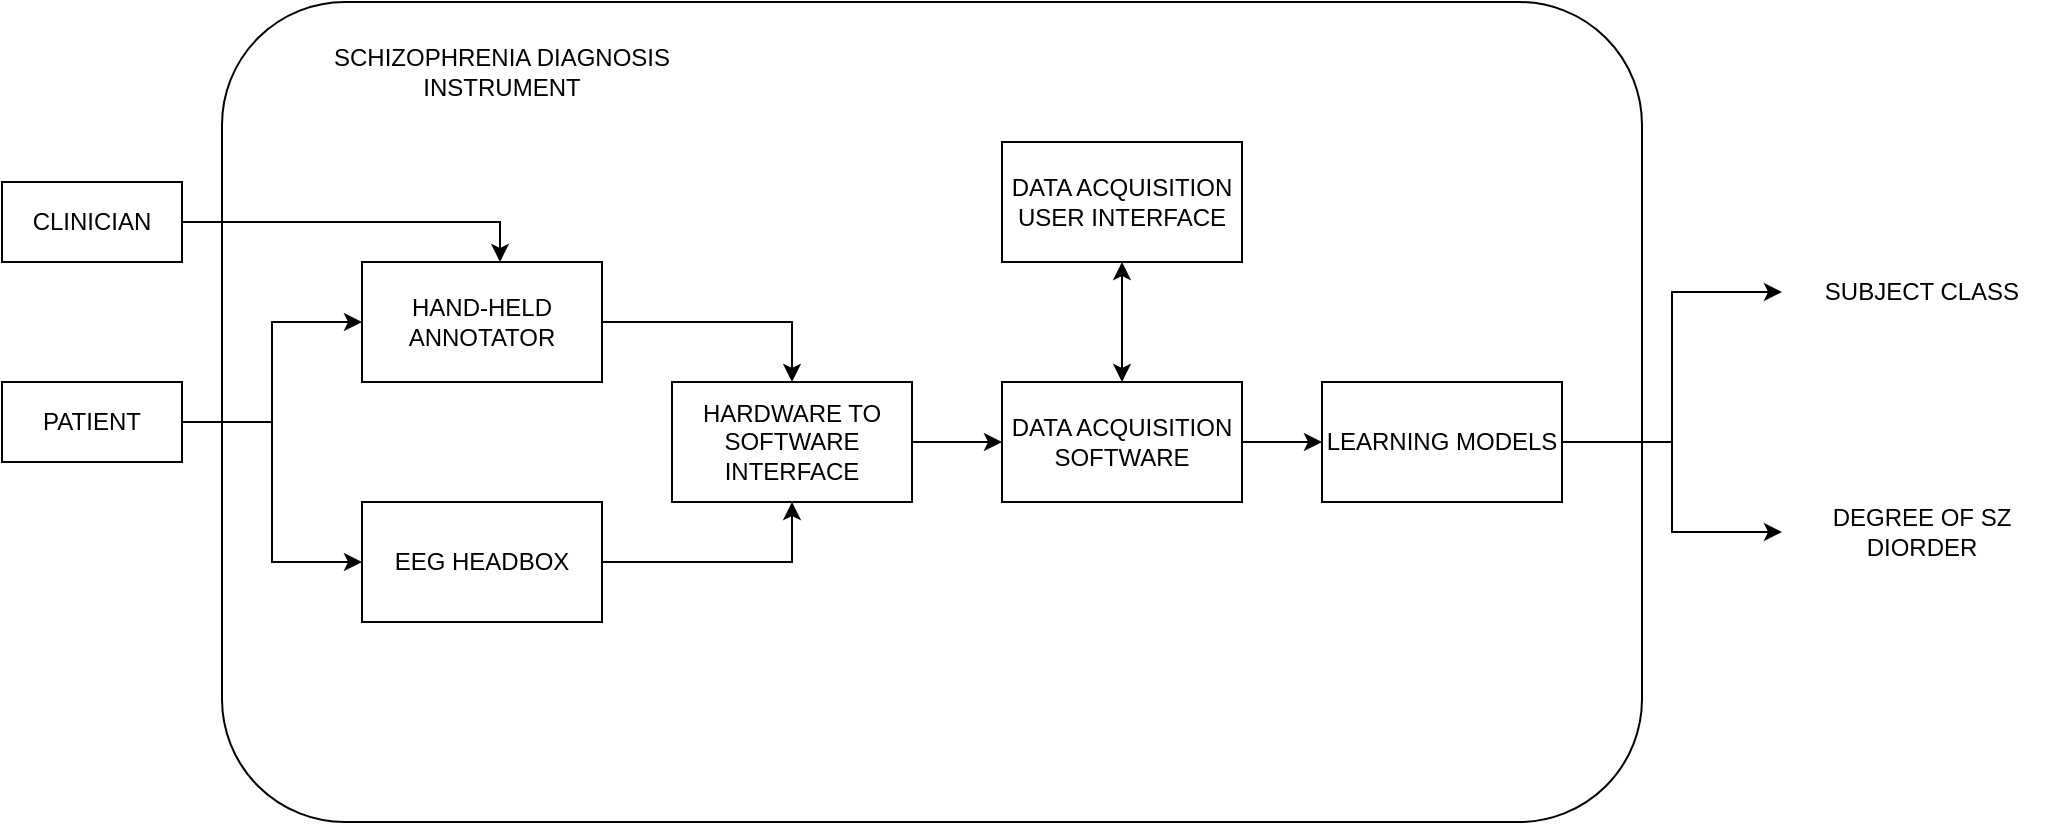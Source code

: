 <mxfile version="21.2.9" type="device">
  <diagram name="Page-1" id="mIbPa0mCE_Na5OUeBnPv">
    <mxGraphModel dx="1220" dy="1094" grid="1" gridSize="10" guides="1" tooltips="1" connect="1" arrows="1" fold="1" page="1" pageScale="1" pageWidth="850" pageHeight="1100" math="0" shadow="0">
      <root>
        <mxCell id="0" />
        <mxCell id="1" parent="0" />
        <mxCell id="LxapubeN69qySmkw3n_z-22" value="&lt;div align=&quot;left&quot;&gt;&lt;br&gt;&lt;/div&gt;" style="rounded=1;whiteSpace=wrap;html=1;" vertex="1" parent="1">
          <mxGeometry x="120" y="50" width="710" height="410" as="geometry" />
        </mxCell>
        <mxCell id="LxapubeN69qySmkw3n_z-10" style="edgeStyle=orthogonalEdgeStyle;rounded=0;orthogonalLoop=1;jettySize=auto;html=1;exitX=1;exitY=0.5;exitDx=0;exitDy=0;entryX=0.5;entryY=0;entryDx=0;entryDy=0;" edge="1" parent="1" source="LxapubeN69qySmkw3n_z-1" target="LxapubeN69qySmkw3n_z-3">
          <mxGeometry relative="1" as="geometry" />
        </mxCell>
        <mxCell id="LxapubeN69qySmkw3n_z-1" value="HAND-HELD ANNOTATOR" style="rounded=0;whiteSpace=wrap;html=1;" vertex="1" parent="1">
          <mxGeometry x="190" y="180" width="120" height="60" as="geometry" />
        </mxCell>
        <mxCell id="LxapubeN69qySmkw3n_z-11" style="edgeStyle=orthogonalEdgeStyle;rounded=0;orthogonalLoop=1;jettySize=auto;html=1;exitX=1;exitY=0.5;exitDx=0;exitDy=0;entryX=0.5;entryY=1;entryDx=0;entryDy=0;" edge="1" parent="1" source="LxapubeN69qySmkw3n_z-2" target="LxapubeN69qySmkw3n_z-3">
          <mxGeometry relative="1" as="geometry" />
        </mxCell>
        <mxCell id="LxapubeN69qySmkw3n_z-2" value="EEG HEADBOX" style="rounded=0;whiteSpace=wrap;html=1;" vertex="1" parent="1">
          <mxGeometry x="190" y="300" width="120" height="60" as="geometry" />
        </mxCell>
        <mxCell id="LxapubeN69qySmkw3n_z-12" style="edgeStyle=orthogonalEdgeStyle;rounded=0;orthogonalLoop=1;jettySize=auto;html=1;exitX=1;exitY=0.5;exitDx=0;exitDy=0;entryX=0;entryY=0.5;entryDx=0;entryDy=0;" edge="1" parent="1" source="LxapubeN69qySmkw3n_z-3" target="LxapubeN69qySmkw3n_z-4">
          <mxGeometry relative="1" as="geometry" />
        </mxCell>
        <mxCell id="LxapubeN69qySmkw3n_z-3" value="&lt;div&gt;HARDWARE TO SOFTWARE&lt;/div&gt;&lt;div&gt;INTERFACE&lt;br&gt;&lt;/div&gt;" style="rounded=0;whiteSpace=wrap;html=1;" vertex="1" parent="1">
          <mxGeometry x="345" y="240" width="120" height="60" as="geometry" />
        </mxCell>
        <mxCell id="LxapubeN69qySmkw3n_z-13" style="edgeStyle=orthogonalEdgeStyle;rounded=0;orthogonalLoop=1;jettySize=auto;html=1;exitX=1;exitY=0.5;exitDx=0;exitDy=0;entryX=0;entryY=0.5;entryDx=0;entryDy=0;" edge="1" parent="1" source="LxapubeN69qySmkw3n_z-4" target="LxapubeN69qySmkw3n_z-6">
          <mxGeometry relative="1" as="geometry" />
        </mxCell>
        <mxCell id="LxapubeN69qySmkw3n_z-4" value="DATA ACQUISITION SOFTWARE" style="rounded=0;whiteSpace=wrap;html=1;" vertex="1" parent="1">
          <mxGeometry x="510" y="240" width="120" height="60" as="geometry" />
        </mxCell>
        <mxCell id="LxapubeN69qySmkw3n_z-5" value="DATA ACQUISITION USER INTERFACE" style="rounded=0;whiteSpace=wrap;html=1;" vertex="1" parent="1">
          <mxGeometry x="510" y="120" width="120" height="60" as="geometry" />
        </mxCell>
        <mxCell id="LxapubeN69qySmkw3n_z-28" style="edgeStyle=orthogonalEdgeStyle;rounded=0;orthogonalLoop=1;jettySize=auto;html=1;exitX=1;exitY=0.5;exitDx=0;exitDy=0;entryX=0;entryY=0.5;entryDx=0;entryDy=0;" edge="1" parent="1" source="LxapubeN69qySmkw3n_z-6" target="LxapubeN69qySmkw3n_z-26">
          <mxGeometry relative="1" as="geometry" />
        </mxCell>
        <mxCell id="LxapubeN69qySmkw3n_z-29" style="edgeStyle=orthogonalEdgeStyle;rounded=0;orthogonalLoop=1;jettySize=auto;html=1;exitX=1;exitY=0.5;exitDx=0;exitDy=0;" edge="1" parent="1" source="LxapubeN69qySmkw3n_z-6" target="LxapubeN69qySmkw3n_z-27">
          <mxGeometry relative="1" as="geometry" />
        </mxCell>
        <mxCell id="LxapubeN69qySmkw3n_z-6" value="LEARNING MODELS" style="rounded=0;whiteSpace=wrap;html=1;" vertex="1" parent="1">
          <mxGeometry x="670" y="240" width="120" height="60" as="geometry" />
        </mxCell>
        <mxCell id="LxapubeN69qySmkw3n_z-7" value="" style="endArrow=classic;startArrow=classic;html=1;rounded=0;entryX=0.5;entryY=1;entryDx=0;entryDy=0;exitX=0.5;exitY=0;exitDx=0;exitDy=0;" edge="1" parent="1" source="LxapubeN69qySmkw3n_z-4" target="LxapubeN69qySmkw3n_z-5">
          <mxGeometry width="50" height="50" relative="1" as="geometry">
            <mxPoint x="520" y="250" as="sourcePoint" />
            <mxPoint x="570" y="200" as="targetPoint" />
          </mxGeometry>
        </mxCell>
        <mxCell id="LxapubeN69qySmkw3n_z-17" style="edgeStyle=orthogonalEdgeStyle;rounded=0;orthogonalLoop=1;jettySize=auto;html=1;exitX=1;exitY=0.5;exitDx=0;exitDy=0;entryX=0;entryY=0.5;entryDx=0;entryDy=0;" edge="1" parent="1" source="LxapubeN69qySmkw3n_z-14" target="LxapubeN69qySmkw3n_z-2">
          <mxGeometry relative="1" as="geometry" />
        </mxCell>
        <mxCell id="LxapubeN69qySmkw3n_z-21" style="edgeStyle=orthogonalEdgeStyle;rounded=0;orthogonalLoop=1;jettySize=auto;html=1;exitX=1;exitY=0.5;exitDx=0;exitDy=0;entryX=0;entryY=0.5;entryDx=0;entryDy=0;" edge="1" parent="1" source="LxapubeN69qySmkw3n_z-14" target="LxapubeN69qySmkw3n_z-1">
          <mxGeometry relative="1" as="geometry" />
        </mxCell>
        <mxCell id="LxapubeN69qySmkw3n_z-14" value="PATIENT" style="rounded=0;whiteSpace=wrap;html=1;" vertex="1" parent="1">
          <mxGeometry x="10" y="240" width="90" height="40" as="geometry" />
        </mxCell>
        <mxCell id="LxapubeN69qySmkw3n_z-19" style="edgeStyle=orthogonalEdgeStyle;rounded=0;orthogonalLoop=1;jettySize=auto;html=1;exitX=1;exitY=0.5;exitDx=0;exitDy=0;entryX=0.575;entryY=0;entryDx=0;entryDy=0;entryPerimeter=0;" edge="1" parent="1" source="LxapubeN69qySmkw3n_z-15" target="LxapubeN69qySmkw3n_z-1">
          <mxGeometry relative="1" as="geometry" />
        </mxCell>
        <mxCell id="LxapubeN69qySmkw3n_z-15" value="CLINICIAN" style="rounded=0;whiteSpace=wrap;html=1;" vertex="1" parent="1">
          <mxGeometry x="10" y="140" width="90" height="40" as="geometry" />
        </mxCell>
        <mxCell id="LxapubeN69qySmkw3n_z-24" value="SCHIZOPHRENIA DIAGNOSIS INSTRUMENT" style="text;html=1;strokeColor=none;fillColor=none;align=center;verticalAlign=middle;whiteSpace=wrap;rounded=0;" vertex="1" parent="1">
          <mxGeometry x="150" y="60" width="220" height="50" as="geometry" />
        </mxCell>
        <mxCell id="LxapubeN69qySmkw3n_z-26" value="SUBJECT CLASS" style="text;html=1;strokeColor=none;fillColor=none;align=center;verticalAlign=middle;whiteSpace=wrap;rounded=0;" vertex="1" parent="1">
          <mxGeometry x="900" y="170" width="140" height="50" as="geometry" />
        </mxCell>
        <mxCell id="LxapubeN69qySmkw3n_z-27" value="DEGREE OF SZ DIORDER" style="text;html=1;strokeColor=none;fillColor=none;align=center;verticalAlign=middle;whiteSpace=wrap;rounded=0;" vertex="1" parent="1">
          <mxGeometry x="900" y="300" width="140" height="30" as="geometry" />
        </mxCell>
      </root>
    </mxGraphModel>
  </diagram>
</mxfile>
